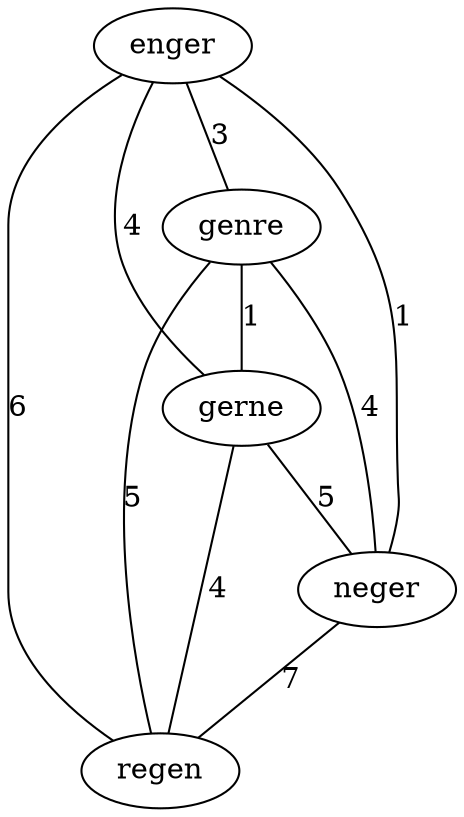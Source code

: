 graph {
	enger -- genre [ label="3" ];
	enger -- gerne [ label="4" ];
	enger -- neger [ label="1" ];
	enger -- regen [ label="6" ];
	genre -- gerne [ label="1" ];
	genre -- neger [ label="4" ];
	genre -- regen [ label="5" ];
	gerne -- neger [ label="5" ];
	gerne -- regen [ label="4" ];
	neger -- regen [ label="7" ];
}